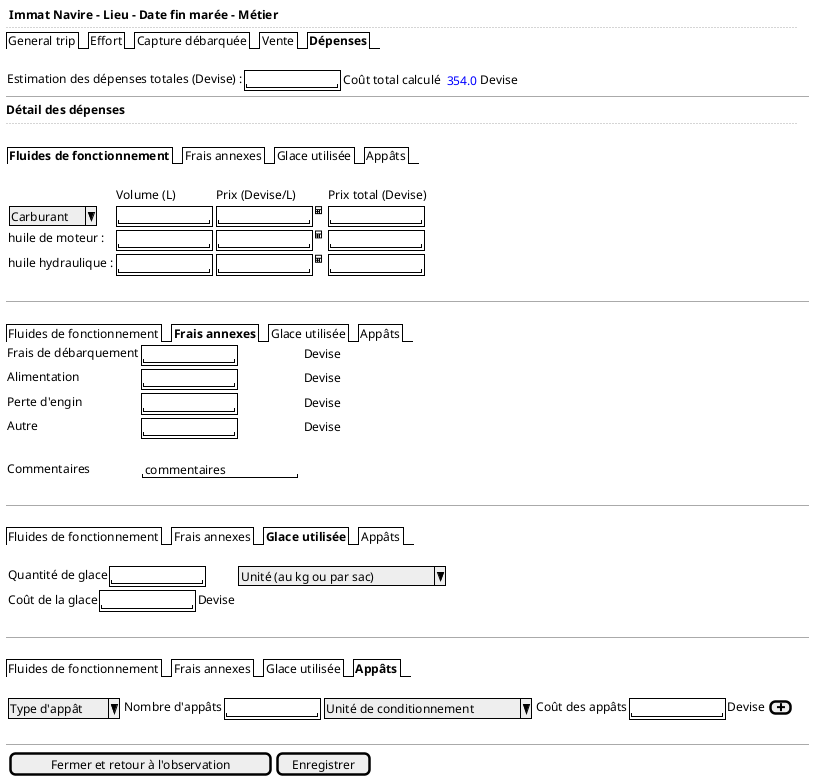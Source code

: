 @startsalt
{
  <b> Immat Navire - Lieu - Date fin marée - Métier
  ..
  {/ General trip | Effort | Capture débarquée | Vente | <b>Dépenses }
  .
  {Estimation des dépenses totales (Devise) : {+"           " } | {Coût total calculé  {<color:blue> 354.0} Devise }}
  -- | --
  <b>Détail des dépenses
  ..
  .
  {
    {/ <b>Fluides de fonctionnement | Frais annexes | Glace utilisée | Appâts }
  .
    {
    .                   | {Volume (L)} | {Prix (Devise/L)} | {Prix total (Devise)}
    { ^Carburant^ }     | { {+"           " } } | { {+"           " } <&calculator>} | { {+"           " } }
    huile de moteur :   | { {+"           " } } | { {+"           " } <&calculator>} | { {+"           " } }
    huile hydraulique : | { {+"           " } } | { {+"           " } <&calculator>} | { {+"           " } }
    }
  }
  .
  -- | --
  .
    {/ Fluides de fonctionnement | <b>Frais annexes | Glace utilisée | Appâts }
   {
    Frais de débarquement | { {+"           " } } | {Devise}
    Alimentation          | { {+"           " } } | {Devise}
    Perte d'engin         | { {+"           " } } | {Devise}
    Autre                 | { {+"           " } } | {Devise}
    .
    Commentaires              | { "commentaires       "}
  }
  .
  -- | --
  .
    {/ Fluides de fonctionnement | Frais annexes | <b>Glace utilisée | Appâts }
    .
  {
    {Quantité de glace | {+"           " } }  | { ^Unité (au kg ou par sac)^ }
    { Coût de la glace | {+"           " }  | Devise}
  }
  .
  -- | --
  .
    {/ Fluides de fonctionnement | Frais annexes | Glace utilisée | <b>Appâts }
    .
   {
    { ^Type d'appât^ } | {Nombre d'appâts {+"           " } } | { ^Unité de conditionnement^ } | { Coût des appâts | {+"           " } | Devise} {[<&plus>] }
  }
  .
  -- | --
  {{[Fermer et retour à l'observation] | [Enregistrer]}}
}
@endsalt
